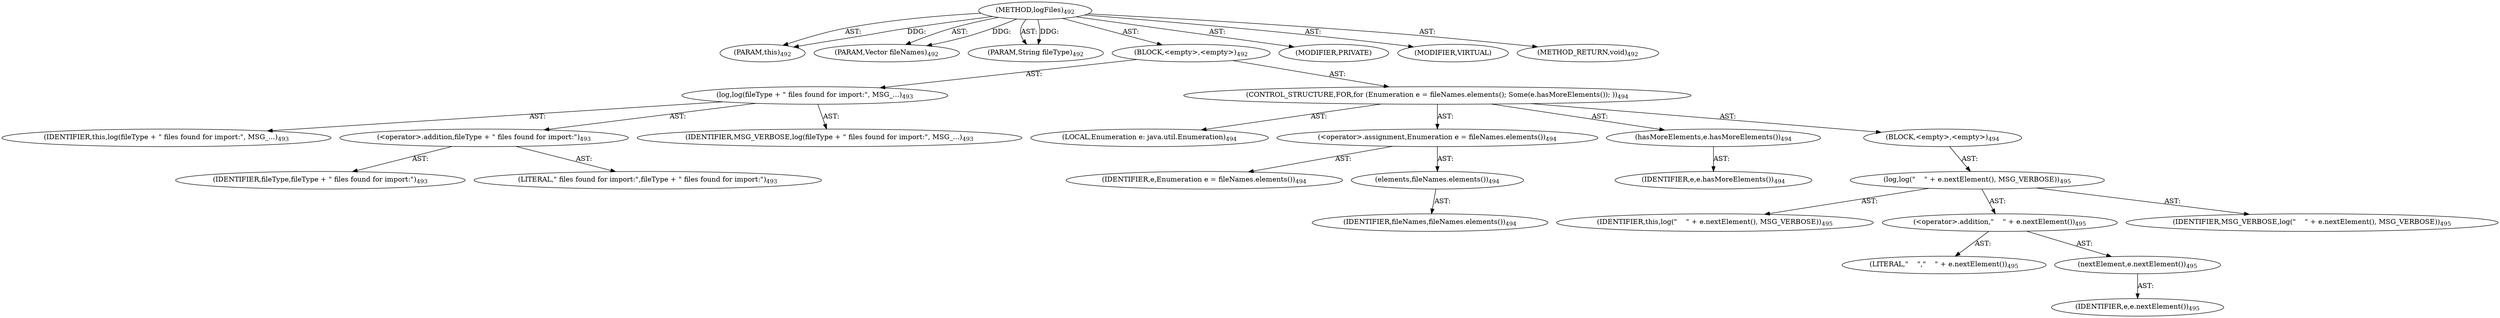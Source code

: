 digraph "logFiles" {  
"111669149707" [label = <(METHOD,logFiles)<SUB>492</SUB>> ]
"115964116999" [label = <(PARAM,this)<SUB>492</SUB>> ]
"115964117037" [label = <(PARAM,Vector fileNames)<SUB>492</SUB>> ]
"115964117038" [label = <(PARAM,String fileType)<SUB>492</SUB>> ]
"25769803856" [label = <(BLOCK,&lt;empty&gt;,&lt;empty&gt;)<SUB>492</SUB>> ]
"30064771470" [label = <(log,log(fileType + &quot; files found for import:&quot;, MSG_...)<SUB>493</SUB>> ]
"68719476761" [label = <(IDENTIFIER,this,log(fileType + &quot; files found for import:&quot;, MSG_...)<SUB>493</SUB>> ]
"30064771471" [label = <(&lt;operator&gt;.addition,fileType + &quot; files found for import:&quot;)<SUB>493</SUB>> ]
"68719477103" [label = <(IDENTIFIER,fileType,fileType + &quot; files found for import:&quot;)<SUB>493</SUB>> ]
"90194313314" [label = <(LITERAL,&quot; files found for import:&quot;,fileType + &quot; files found for import:&quot;)<SUB>493</SUB>> ]
"68719477104" [label = <(IDENTIFIER,MSG_VERBOSE,log(fileType + &quot; files found for import:&quot;, MSG_...)<SUB>493</SUB>> ]
"47244640317" [label = <(CONTROL_STRUCTURE,FOR,for (Enumeration e = fileNames.elements(); Some(e.hasMoreElements()); ))<SUB>494</SUB>> ]
"94489280566" [label = <(LOCAL,Enumeration e: java.util.Enumeration)<SUB>494</SUB>> ]
"30064771472" [label = <(&lt;operator&gt;.assignment,Enumeration e = fileNames.elements())<SUB>494</SUB>> ]
"68719477105" [label = <(IDENTIFIER,e,Enumeration e = fileNames.elements())<SUB>494</SUB>> ]
"30064771473" [label = <(elements,fileNames.elements())<SUB>494</SUB>> ]
"68719477106" [label = <(IDENTIFIER,fileNames,fileNames.elements())<SUB>494</SUB>> ]
"30064771474" [label = <(hasMoreElements,e.hasMoreElements())<SUB>494</SUB>> ]
"68719477107" [label = <(IDENTIFIER,e,e.hasMoreElements())<SUB>494</SUB>> ]
"25769803857" [label = <(BLOCK,&lt;empty&gt;,&lt;empty&gt;)<SUB>494</SUB>> ]
"30064771475" [label = <(log,log(&quot;    &quot; + e.nextElement(), MSG_VERBOSE))<SUB>495</SUB>> ]
"68719476762" [label = <(IDENTIFIER,this,log(&quot;    &quot; + e.nextElement(), MSG_VERBOSE))<SUB>495</SUB>> ]
"30064771476" [label = <(&lt;operator&gt;.addition,&quot;    &quot; + e.nextElement())<SUB>495</SUB>> ]
"90194313315" [label = <(LITERAL,&quot;    &quot;,&quot;    &quot; + e.nextElement())<SUB>495</SUB>> ]
"30064771477" [label = <(nextElement,e.nextElement())<SUB>495</SUB>> ]
"68719477108" [label = <(IDENTIFIER,e,e.nextElement())<SUB>495</SUB>> ]
"68719477109" [label = <(IDENTIFIER,MSG_VERBOSE,log(&quot;    &quot; + e.nextElement(), MSG_VERBOSE))<SUB>495</SUB>> ]
"133143986197" [label = <(MODIFIER,PRIVATE)> ]
"133143986198" [label = <(MODIFIER,VIRTUAL)> ]
"128849018891" [label = <(METHOD_RETURN,void)<SUB>492</SUB>> ]
  "111669149707" -> "115964116999"  [ label = "AST: "] 
  "111669149707" -> "115964117037"  [ label = "AST: "] 
  "111669149707" -> "115964117038"  [ label = "AST: "] 
  "111669149707" -> "25769803856"  [ label = "AST: "] 
  "111669149707" -> "133143986197"  [ label = "AST: "] 
  "111669149707" -> "133143986198"  [ label = "AST: "] 
  "111669149707" -> "128849018891"  [ label = "AST: "] 
  "25769803856" -> "30064771470"  [ label = "AST: "] 
  "25769803856" -> "47244640317"  [ label = "AST: "] 
  "30064771470" -> "68719476761"  [ label = "AST: "] 
  "30064771470" -> "30064771471"  [ label = "AST: "] 
  "30064771470" -> "68719477104"  [ label = "AST: "] 
  "30064771471" -> "68719477103"  [ label = "AST: "] 
  "30064771471" -> "90194313314"  [ label = "AST: "] 
  "47244640317" -> "94489280566"  [ label = "AST: "] 
  "47244640317" -> "30064771472"  [ label = "AST: "] 
  "47244640317" -> "30064771474"  [ label = "AST: "] 
  "47244640317" -> "25769803857"  [ label = "AST: "] 
  "30064771472" -> "68719477105"  [ label = "AST: "] 
  "30064771472" -> "30064771473"  [ label = "AST: "] 
  "30064771473" -> "68719477106"  [ label = "AST: "] 
  "30064771474" -> "68719477107"  [ label = "AST: "] 
  "25769803857" -> "30064771475"  [ label = "AST: "] 
  "30064771475" -> "68719476762"  [ label = "AST: "] 
  "30064771475" -> "30064771476"  [ label = "AST: "] 
  "30064771475" -> "68719477109"  [ label = "AST: "] 
  "30064771476" -> "90194313315"  [ label = "AST: "] 
  "30064771476" -> "30064771477"  [ label = "AST: "] 
  "30064771477" -> "68719477108"  [ label = "AST: "] 
  "111669149707" -> "115964116999"  [ label = "DDG: "] 
  "111669149707" -> "115964117037"  [ label = "DDG: "] 
  "111669149707" -> "115964117038"  [ label = "DDG: "] 
}
